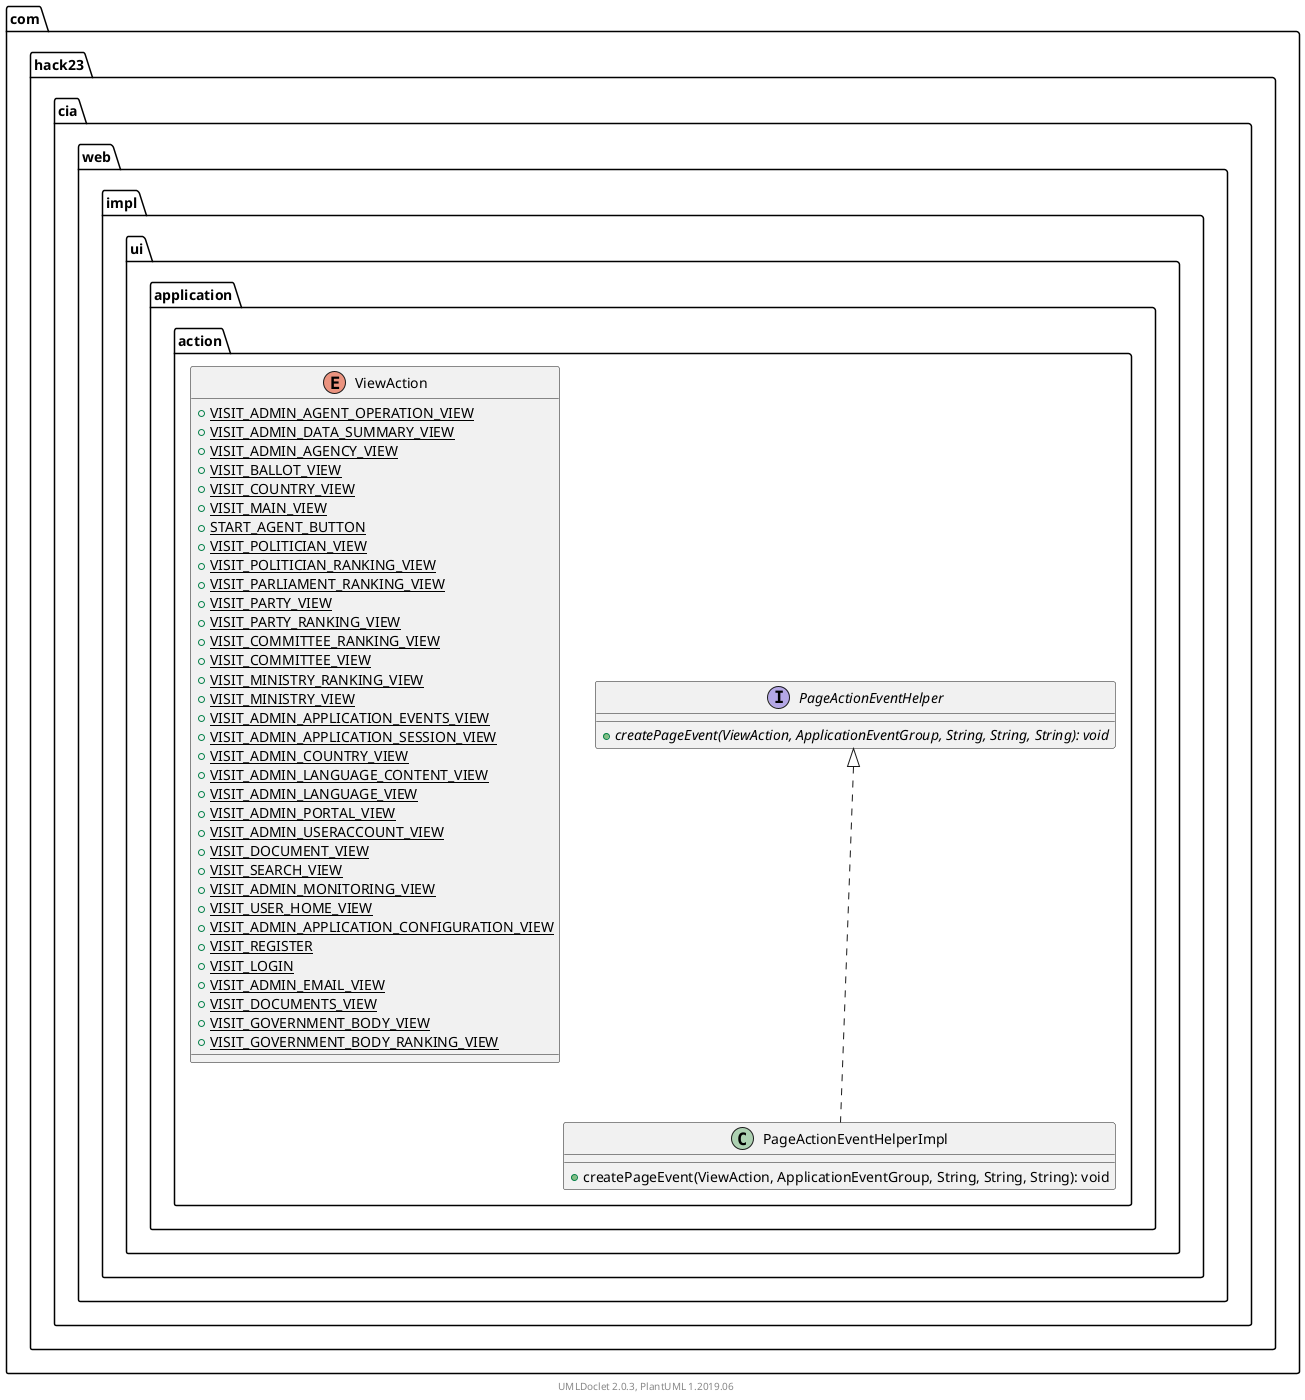 @startuml
    namespace com.hack23.cia.web.impl.ui.application.action {

        interface PageActionEventHelper [[PageActionEventHelper.html]] {
            {abstract} +createPageEvent(ViewAction, ApplicationEventGroup, String, String, String): void
        }

        class PageActionEventHelperImpl [[PageActionEventHelperImpl.html]] {
            +createPageEvent(ViewAction, ApplicationEventGroup, String, String, String): void
        }

        enum ViewAction [[ViewAction.html]] {
            {static} +VISIT_ADMIN_AGENT_OPERATION_VIEW
            {static} +VISIT_ADMIN_DATA_SUMMARY_VIEW
            {static} +VISIT_ADMIN_AGENCY_VIEW
            {static} +VISIT_BALLOT_VIEW
            {static} +VISIT_COUNTRY_VIEW
            {static} +VISIT_MAIN_VIEW
            {static} +START_AGENT_BUTTON
            {static} +VISIT_POLITICIAN_VIEW
            {static} +VISIT_POLITICIAN_RANKING_VIEW
            {static} +VISIT_PARLIAMENT_RANKING_VIEW
            {static} +VISIT_PARTY_VIEW
            {static} +VISIT_PARTY_RANKING_VIEW
            {static} +VISIT_COMMITTEE_RANKING_VIEW
            {static} +VISIT_COMMITTEE_VIEW
            {static} +VISIT_MINISTRY_RANKING_VIEW
            {static} +VISIT_MINISTRY_VIEW
            {static} +VISIT_ADMIN_APPLICATION_EVENTS_VIEW
            {static} +VISIT_ADMIN_APPLICATION_SESSION_VIEW
            {static} +VISIT_ADMIN_COUNTRY_VIEW
            {static} +VISIT_ADMIN_LANGUAGE_CONTENT_VIEW
            {static} +VISIT_ADMIN_LANGUAGE_VIEW
            {static} +VISIT_ADMIN_PORTAL_VIEW
            {static} +VISIT_ADMIN_USERACCOUNT_VIEW
            {static} +VISIT_DOCUMENT_VIEW
            {static} +VISIT_SEARCH_VIEW
            {static} +VISIT_ADMIN_MONITORING_VIEW
            {static} +VISIT_USER_HOME_VIEW
            {static} +VISIT_ADMIN_APPLICATION_CONFIGURATION_VIEW
            {static} +VISIT_REGISTER
            {static} +VISIT_LOGIN
            {static} +VISIT_ADMIN_EMAIL_VIEW
            {static} +VISIT_DOCUMENTS_VIEW
            {static} +VISIT_GOVERNMENT_BODY_VIEW
            {static} +VISIT_GOVERNMENT_BODY_RANKING_VIEW
        }

        PageActionEventHelper <|.. PageActionEventHelperImpl
    }

    center footer UMLDoclet 2.0.3, PlantUML 1.2019.06
@enduml
